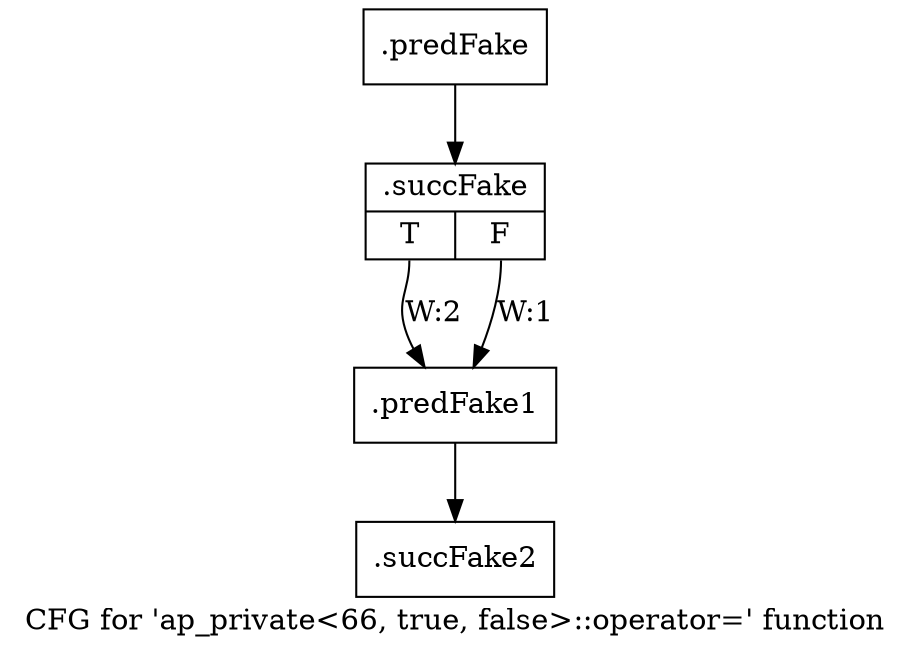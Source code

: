 digraph "CFG for 'ap_private\<66, true, false\>::operator=' function" {
	label="CFG for 'ap_private\<66, true, false\>::operator=' function";

	Node0x5f8e340 [shape=record,filename="",linenumber="",label="{.predFake}"];
	Node0x5f8e340 -> Node0x630ee40[ callList="" memoryops="" filename="/mnt/xilinx/Vitis_HLS/2021.2/include/etc/ap_private.h" execusionnum="1"];
	Node0x630ee40 [shape=record,filename="/mnt/xilinx/Vitis_HLS/2021.2/include/etc/ap_private.h",linenumber="4716",label="{.succFake|{<s0>T|<s1>F}}"];
	Node0x630ee40:s0 -> Node0x5f8f2c0[label="W:2" callList="" memoryops="" filename="/mnt/xilinx/Vitis_HLS/2021.2/include/etc/ap_private.h" execusionnum="1"];
	Node0x630ee40:s1 -> Node0x5f8f2c0[label="W:1"];
	Node0x5f8f2c0 [shape=record,filename="/mnt/xilinx/Vitis_HLS/2021.2/include/etc/ap_private.h",linenumber="4717",label="{.predFake1}"];
	Node0x5f8f2c0 -> Node0x630efa0[ callList="" memoryops="" filename="/mnt/xilinx/Vitis_HLS/2021.2/include/etc/ap_private.h" execusionnum="1"];
	Node0x630efa0 [shape=record,filename="/mnt/xilinx/Vitis_HLS/2021.2/include/etc/ap_private.h",linenumber="4718",label="{.succFake2}"];
}
